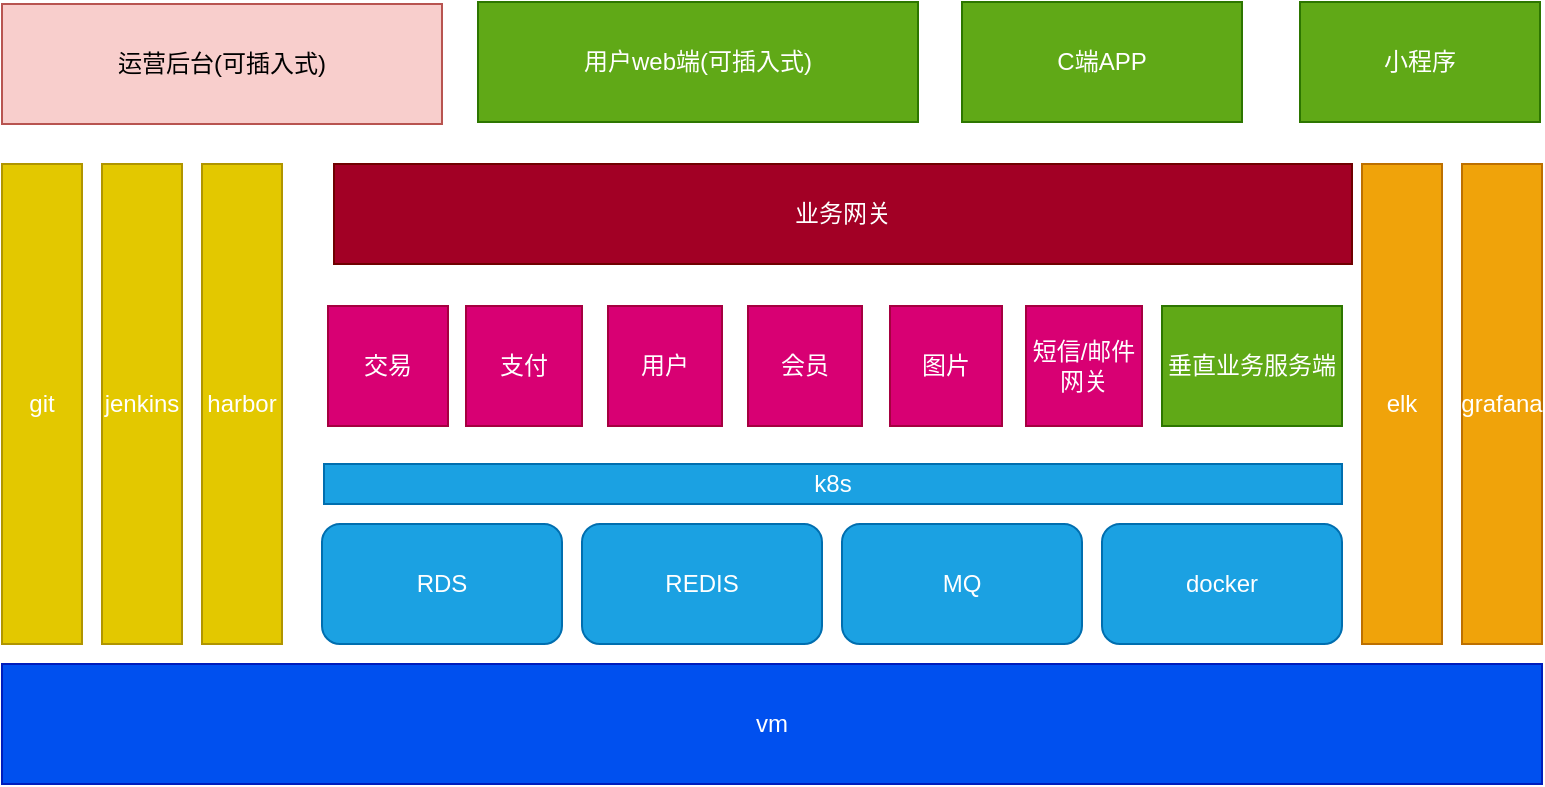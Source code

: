 <mxfile version="10.6.0" type="github"><diagram name="Page-1" id="e7e014a7-5840-1c2e-5031-d8a46d1fe8dd"><mxGraphModel dx="840" dy="475" grid="1" gridSize="10" guides="1" tooltips="1" connect="1" arrows="1" fold="1" page="1" pageScale="1" pageWidth="1169" pageHeight="826" background="#ffffff" math="0" shadow="0"><root><mxCell id="0"/><mxCell id="1" parent="0"/><mxCell id="SLDLrUSIl8f-KwDYE71D-41" value="vm" style="rounded=0;whiteSpace=wrap;html=1;fillColor=#0050ef;strokeColor=#001DBC;fontColor=#ffffff;" vertex="1" parent="1"><mxGeometry x="120" y="510" width="770" height="60" as="geometry"/></mxCell><mxCell id="SLDLrUSIl8f-KwDYE71D-42" value="RDS" style="rounded=1;whiteSpace=wrap;html=1;fillColor=#1ba1e2;strokeColor=#006EAF;fontColor=#ffffff;" vertex="1" parent="1"><mxGeometry x="280" y="440" width="120" height="60" as="geometry"/></mxCell><mxCell id="SLDLrUSIl8f-KwDYE71D-43" value="REDIS" style="rounded=1;whiteSpace=wrap;html=1;fillColor=#1ba1e2;strokeColor=#006EAF;fontColor=#ffffff;" vertex="1" parent="1"><mxGeometry x="410" y="440" width="120" height="60" as="geometry"/></mxCell><mxCell id="SLDLrUSIl8f-KwDYE71D-44" value="MQ" style="rounded=1;whiteSpace=wrap;html=1;fillColor=#1ba1e2;strokeColor=#006EAF;fontColor=#ffffff;" vertex="1" parent="1"><mxGeometry x="540" y="440" width="120" height="60" as="geometry"/></mxCell><mxCell id="SLDLrUSIl8f-KwDYE71D-45" value="docker" style="rounded=1;whiteSpace=wrap;html=1;fillColor=#1ba1e2;strokeColor=#006EAF;fontColor=#ffffff;" vertex="1" parent="1"><mxGeometry x="670" y="440" width="120" height="60" as="geometry"/></mxCell><mxCell id="SLDLrUSIl8f-KwDYE71D-46" value="jenkins" style="rounded=0;whiteSpace=wrap;html=1;fillColor=#e3c800;strokeColor=#B09500;fontColor=#ffffff;" vertex="1" parent="1"><mxGeometry x="170" y="260" width="40" height="240" as="geometry"/></mxCell><mxCell id="SLDLrUSIl8f-KwDYE71D-47" value="harbor" style="rounded=0;whiteSpace=wrap;html=1;fillColor=#e3c800;strokeColor=#B09500;fontColor=#ffffff;" vertex="1" parent="1"><mxGeometry x="220" y="260" width="40" height="240" as="geometry"/></mxCell><mxCell id="SLDLrUSIl8f-KwDYE71D-48" value="git" style="rounded=0;whiteSpace=wrap;html=1;fillColor=#e3c800;strokeColor=#B09500;fontColor=#ffffff;" vertex="1" parent="1"><mxGeometry x="120" y="260" width="40" height="240" as="geometry"/></mxCell><mxCell id="SLDLrUSIl8f-KwDYE71D-49" value="交易" style="rounded=0;whiteSpace=wrap;html=1;fillColor=#d80073;strokeColor=#A50040;fontColor=#ffffff;" vertex="1" parent="1"><mxGeometry x="283" y="331" width="60" height="60" as="geometry"/></mxCell><mxCell id="SLDLrUSIl8f-KwDYE71D-50" value="支付" style="rounded=0;whiteSpace=wrap;html=1;fillColor=#d80073;strokeColor=#A50040;fontColor=#ffffff;" vertex="1" parent="1"><mxGeometry x="352" y="331" width="58" height="60" as="geometry"/></mxCell><mxCell id="SLDLrUSIl8f-KwDYE71D-51" value="用户" style="rounded=0;whiteSpace=wrap;html=1;fillColor=#d80073;strokeColor=#A50040;fontColor=#ffffff;" vertex="1" parent="1"><mxGeometry x="423" y="331" width="57" height="60" as="geometry"/></mxCell><mxCell id="SLDLrUSIl8f-KwDYE71D-52" value="会员" style="rounded=0;whiteSpace=wrap;html=1;fillColor=#d80073;strokeColor=#A50040;fontColor=#ffffff;" vertex="1" parent="1"><mxGeometry x="493" y="331" width="57" height="60" as="geometry"/></mxCell><mxCell id="SLDLrUSIl8f-KwDYE71D-53" value="图片" style="rounded=0;whiteSpace=wrap;html=1;fillColor=#d80073;strokeColor=#A50040;fontColor=#ffffff;" vertex="1" parent="1"><mxGeometry x="564" y="331" width="56" height="60" as="geometry"/></mxCell><mxCell id="SLDLrUSIl8f-KwDYE71D-54" value="短信/邮件网关" style="rounded=0;whiteSpace=wrap;html=1;fillColor=#d80073;strokeColor=#A50040;fontColor=#ffffff;" vertex="1" parent="1"><mxGeometry x="632" y="331" width="58" height="60" as="geometry"/></mxCell><mxCell id="SLDLrUSIl8f-KwDYE71D-55" value="elk" style="rounded=0;whiteSpace=wrap;html=1;fillColor=#f0a30a;strokeColor=#BD7000;fontColor=#ffffff;" vertex="1" parent="1"><mxGeometry x="800" y="260" width="40" height="240" as="geometry"/></mxCell><mxCell id="SLDLrUSIl8f-KwDYE71D-56" value="grafana" style="rounded=0;whiteSpace=wrap;html=1;fillColor=#f0a30a;strokeColor=#BD7000;fontColor=#ffffff;" vertex="1" parent="1"><mxGeometry x="850" y="260" width="40" height="240" as="geometry"/></mxCell><mxCell id="SLDLrUSIl8f-KwDYE71D-57" value="k8s" style="rounded=0;whiteSpace=wrap;html=1;fillColor=#1ba1e2;strokeColor=#006EAF;fontColor=#ffffff;" vertex="1" parent="1"><mxGeometry x="281" y="410" width="509" height="20" as="geometry"/></mxCell><mxCell id="SLDLrUSIl8f-KwDYE71D-58" value="业务网关" style="rounded=0;whiteSpace=wrap;html=1;fillColor=#a20025;strokeColor=#6F0000;fontColor=#ffffff;" vertex="1" parent="1"><mxGeometry x="286" y="260" width="509" height="50" as="geometry"/></mxCell><mxCell id="SLDLrUSIl8f-KwDYE71D-59" value="运营后台(可插入式)" style="rounded=0;whiteSpace=wrap;html=1;fillColor=#f8cecc;strokeColor=#b85450;" vertex="1" parent="1"><mxGeometry x="120" y="180" width="220" height="60" as="geometry"/></mxCell><mxCell id="SLDLrUSIl8f-KwDYE71D-60" value="用户web端(可插入式)" style="rounded=0;whiteSpace=wrap;html=1;fillColor=#60a917;strokeColor=#2D7600;fontColor=#ffffff;" vertex="1" parent="1"><mxGeometry x="358" y="179" width="220" height="60" as="geometry"/></mxCell><mxCell id="SLDLrUSIl8f-KwDYE71D-61" value="C端APP" style="rounded=0;whiteSpace=wrap;html=1;fillColor=#60a917;strokeColor=#2D7600;fontColor=#ffffff;" vertex="1" parent="1"><mxGeometry x="600" y="179" width="140" height="60" as="geometry"/></mxCell><mxCell id="SLDLrUSIl8f-KwDYE71D-62" value="小程序" style="rounded=0;whiteSpace=wrap;html=1;fillColor=#60a917;strokeColor=#2D7600;fontColor=#ffffff;" vertex="1" parent="1"><mxGeometry x="769" y="179" width="120" height="60" as="geometry"/></mxCell><mxCell id="SLDLrUSIl8f-KwDYE71D-63" value="垂直业务服务端" style="rounded=0;whiteSpace=wrap;html=1;fillColor=#60a917;strokeColor=#2D7600;fontColor=#ffffff;" vertex="1" parent="1"><mxGeometry x="700" y="331" width="90" height="60" as="geometry"/></mxCell></root></mxGraphModel></diagram></mxfile>